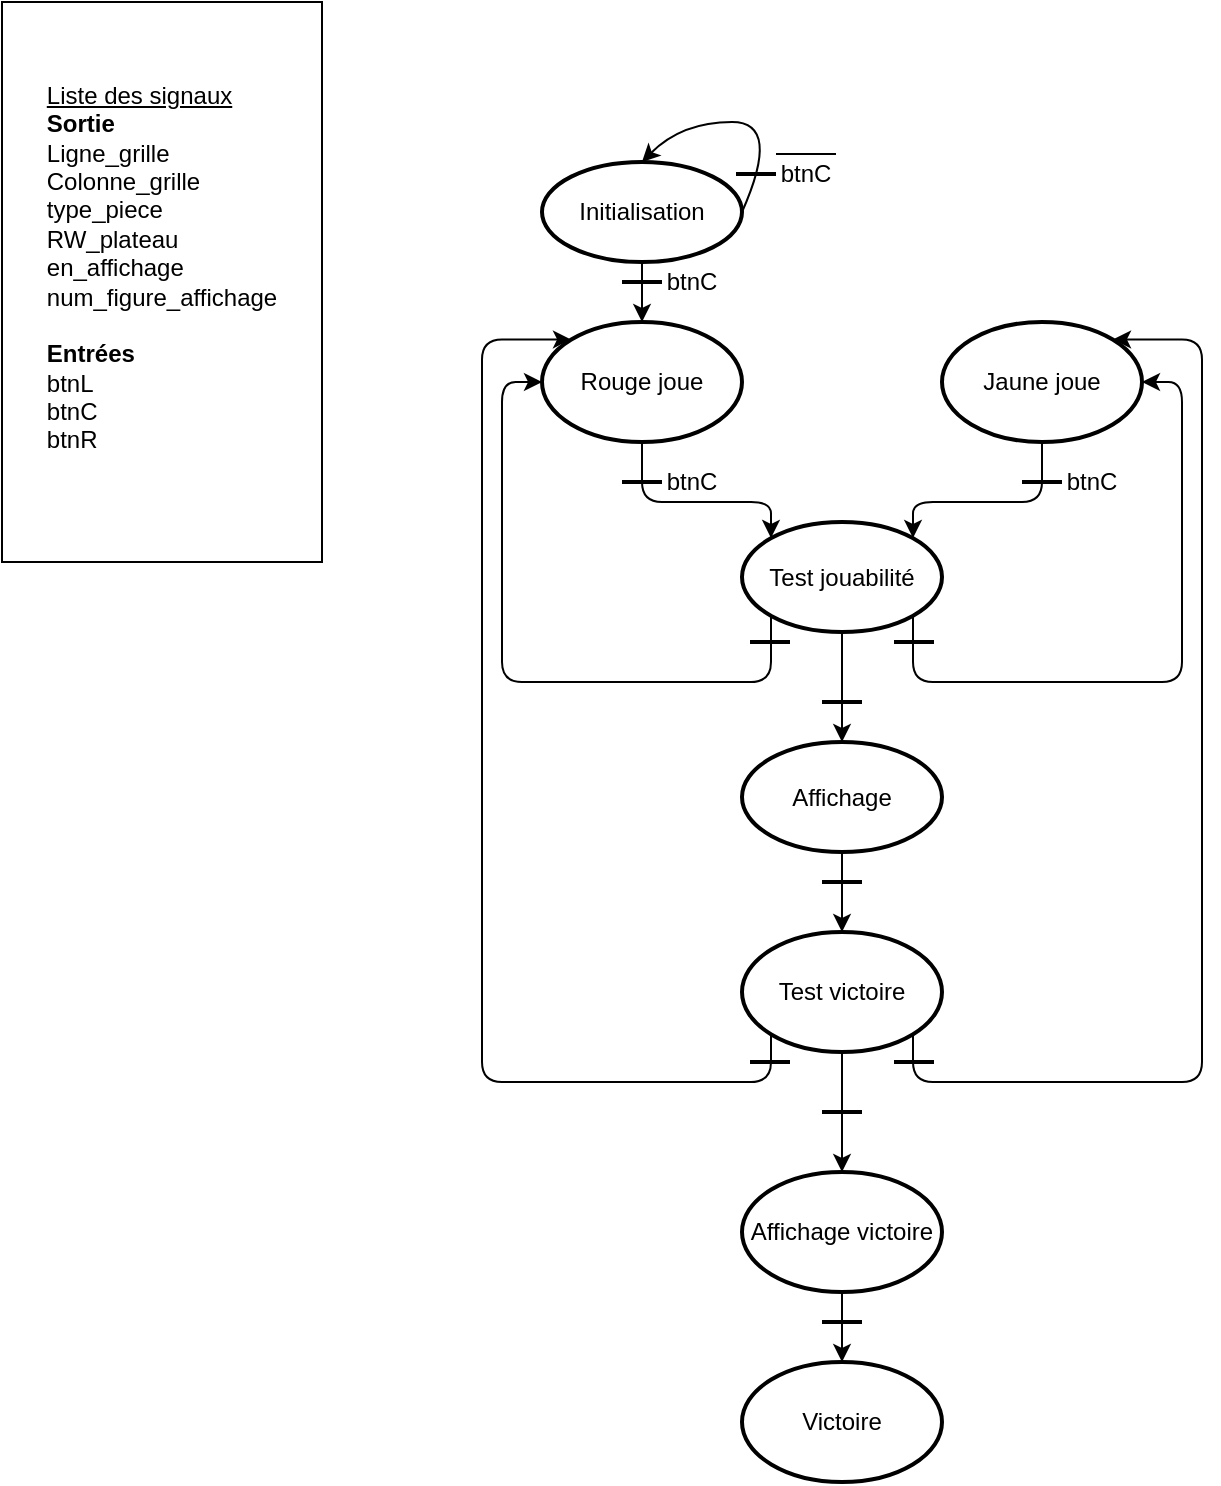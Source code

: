<mxfile>
    <diagram id="bEFQcb182ed3f7Ahv94X" name="Page-1">
        <mxGraphModel dx="1374" dy="548" grid="1" gridSize="10" guides="1" tooltips="1" connect="1" arrows="1" fold="1" page="1" pageScale="1" pageWidth="827" pageHeight="1169" math="0" shadow="0">
            <root>
                <mxCell id="0"/>
                <mxCell id="1" parent="0"/>
                <mxCell id="3" value="Initialisation" style="strokeWidth=2;html=1;shape=mxgraph.flowchart.start_2;whiteSpace=wrap;" parent="1" vertex="1">
                    <mxGeometry x="310" y="200" width="100" height="50" as="geometry"/>
                </mxCell>
                <mxCell id="4" value="Rouge joue" style="strokeWidth=2;html=1;shape=mxgraph.flowchart.start_2;whiteSpace=wrap;" parent="1" vertex="1">
                    <mxGeometry x="310" y="280" width="100" height="60" as="geometry"/>
                </mxCell>
                <mxCell id="5" value="" style="curved=1;endArrow=classic;html=1;exitX=1;exitY=0.5;exitDx=0;exitDy=0;exitPerimeter=0;entryX=0.5;entryY=0;entryDx=0;entryDy=0;entryPerimeter=0;" parent="1" source="3" target="3" edge="1">
                    <mxGeometry width="50" height="50" relative="1" as="geometry">
                        <mxPoint x="450" y="290" as="sourcePoint"/>
                        <mxPoint x="500" y="240" as="targetPoint"/>
                        <Array as="points">
                            <mxPoint x="430" y="180"/>
                            <mxPoint x="380" y="180"/>
                        </Array>
                    </mxGeometry>
                </mxCell>
                <mxCell id="QCsVu8LkWjsdcoAXNAV4-6" value="Test victoire" style="strokeWidth=2;html=1;shape=mxgraph.flowchart.start_2;whiteSpace=wrap;" parent="1" vertex="1">
                    <mxGeometry x="410" y="585" width="100" height="60" as="geometry"/>
                </mxCell>
                <mxCell id="QCsVu8LkWjsdcoAXNAV4-7" value="Jaune joue" style="strokeWidth=2;html=1;shape=mxgraph.flowchart.start_2;whiteSpace=wrap;" parent="1" vertex="1">
                    <mxGeometry x="510" y="280" width="100" height="60" as="geometry"/>
                </mxCell>
                <mxCell id="QCsVu8LkWjsdcoAXNAV4-10" value="" style="edgeStyle=segmentEdgeStyle;endArrow=classic;html=1;entryX=0.145;entryY=0.145;entryDx=0;entryDy=0;entryPerimeter=0;exitX=0.145;exitY=0.855;exitDx=0;exitDy=0;exitPerimeter=0;" parent="1" source="QCsVu8LkWjsdcoAXNAV4-6" target="4" edge="1">
                    <mxGeometry width="50" height="50" relative="1" as="geometry">
                        <mxPoint x="310" y="590" as="sourcePoint"/>
                        <mxPoint x="440" y="390" as="targetPoint"/>
                        <Array as="points">
                            <mxPoint x="425" y="660"/>
                            <mxPoint x="280" y="660"/>
                            <mxPoint x="280" y="289"/>
                        </Array>
                    </mxGeometry>
                </mxCell>
                <mxCell id="QCsVu8LkWjsdcoAXNAV4-11" value="" style="edgeStyle=segmentEdgeStyle;endArrow=classic;html=1;entryX=0.855;entryY=0.145;entryDx=0;entryDy=0;entryPerimeter=0;exitX=0.855;exitY=0.855;exitDx=0;exitDy=0;exitPerimeter=0;" parent="1" source="QCsVu8LkWjsdcoAXNAV4-6" target="QCsVu8LkWjsdcoAXNAV4-7" edge="1">
                    <mxGeometry width="50" height="50" relative="1" as="geometry">
                        <mxPoint x="580" y="590" as="sourcePoint"/>
                        <mxPoint x="320" y="340" as="targetPoint"/>
                        <Array as="points">
                            <mxPoint x="495" y="660"/>
                            <mxPoint x="640" y="660"/>
                            <mxPoint x="640" y="289"/>
                        </Array>
                    </mxGeometry>
                </mxCell>
                <mxCell id="QCsVu8LkWjsdcoAXNAV4-12" value="" style="edgeStyle=segmentEdgeStyle;endArrow=classic;html=1;exitX=0.5;exitY=1;exitDx=0;exitDy=0;exitPerimeter=0;entryX=0.5;entryY=0;entryDx=0;entryDy=0;entryPerimeter=0;" parent="1" source="QCsVu8LkWjsdcoAXNAV4-6" target="QCsVu8LkWjsdcoAXNAV4-13" edge="1">
                    <mxGeometry width="50" height="50" relative="1" as="geometry">
                        <mxPoint x="390" y="585" as="sourcePoint"/>
                        <mxPoint x="440" y="535" as="targetPoint"/>
                    </mxGeometry>
                </mxCell>
                <mxCell id="QCsVu8LkWjsdcoAXNAV4-36" value="" style="edgeStyle=orthogonalEdgeStyle;rounded=0;orthogonalLoop=1;jettySize=auto;html=1;" parent="1" source="QCsVu8LkWjsdcoAXNAV4-13" target="QCsVu8LkWjsdcoAXNAV4-35" edge="1">
                    <mxGeometry relative="1" as="geometry"/>
                </mxCell>
                <mxCell id="QCsVu8LkWjsdcoAXNAV4-13" value="Affichage victoire" style="strokeWidth=2;html=1;shape=mxgraph.flowchart.start_2;whiteSpace=wrap;" parent="1" vertex="1">
                    <mxGeometry x="410" y="705" width="100" height="60" as="geometry"/>
                </mxCell>
                <mxCell id="QCsVu8LkWjsdcoAXNAV4-16" value="" style="line;strokeWidth=2;html=1;" parent="1" vertex="1">
                    <mxGeometry x="407" y="201" width="20" height="10" as="geometry"/>
                </mxCell>
                <mxCell id="QCsVu8LkWjsdcoAXNAV4-17" value="btnC" style="text;html=1;strokeColor=none;fillColor=none;align=center;verticalAlign=middle;whiteSpace=wrap;rounded=0;" parent="1" vertex="1">
                    <mxGeometry x="427" y="196" width="30" height="20" as="geometry"/>
                </mxCell>
                <mxCell id="QCsVu8LkWjsdcoAXNAV4-18" value="" style="endArrow=none;html=1;" parent="1" edge="1">
                    <mxGeometry width="50" height="50" relative="1" as="geometry">
                        <mxPoint x="427" y="196" as="sourcePoint"/>
                        <mxPoint x="457" y="196" as="targetPoint"/>
                    </mxGeometry>
                </mxCell>
                <mxCell id="QCsVu8LkWjsdcoAXNAV4-19" value="" style="line;strokeWidth=2;html=1;" parent="1" vertex="1">
                    <mxGeometry x="350" y="255" width="20" height="10" as="geometry"/>
                </mxCell>
                <mxCell id="QCsVu8LkWjsdcoAXNAV4-20" value="btnC" style="text;html=1;strokeColor=none;fillColor=none;align=center;verticalAlign=middle;whiteSpace=wrap;rounded=0;" parent="1" vertex="1">
                    <mxGeometry x="370" y="250" width="30" height="20" as="geometry"/>
                </mxCell>
                <mxCell id="QCsVu8LkWjsdcoAXNAV4-22" value="" style="line;strokeWidth=2;html=1;" parent="1" vertex="1">
                    <mxGeometry x="350" y="355" width="20" height="10" as="geometry"/>
                </mxCell>
                <mxCell id="QCsVu8LkWjsdcoAXNAV4-23" value="btnC" style="text;html=1;strokeColor=none;fillColor=none;align=center;verticalAlign=middle;whiteSpace=wrap;rounded=0;" parent="1" vertex="1">
                    <mxGeometry x="370" y="350" width="30" height="20" as="geometry"/>
                </mxCell>
                <mxCell id="QCsVu8LkWjsdcoAXNAV4-24" value="" style="line;strokeWidth=2;html=1;" parent="1" vertex="1">
                    <mxGeometry x="550" y="355" width="20" height="10" as="geometry"/>
                </mxCell>
                <mxCell id="QCsVu8LkWjsdcoAXNAV4-25" value="btnC" style="text;html=1;strokeColor=none;fillColor=none;align=center;verticalAlign=middle;whiteSpace=wrap;rounded=0;" parent="1" vertex="1">
                    <mxGeometry x="570" y="350" width="30" height="20" as="geometry"/>
                </mxCell>
                <mxCell id="QCsVu8LkWjsdcoAXNAV4-33" value="" style="edgeStyle=orthogonalEdgeStyle;rounded=0;orthogonalLoop=1;jettySize=auto;html=1;" parent="1" source="QCsVu8LkWjsdcoAXNAV4-26" target="QCsVu8LkWjsdcoAXNAV4-32" edge="1">
                    <mxGeometry relative="1" as="geometry"/>
                </mxCell>
                <mxCell id="QCsVu8LkWjsdcoAXNAV4-26" value="Test jouabilité" style="strokeWidth=2;html=1;shape=mxgraph.flowchart.start_2;whiteSpace=wrap;" parent="1" vertex="1">
                    <mxGeometry x="410" y="380" width="100" height="55" as="geometry"/>
                </mxCell>
                <mxCell id="QCsVu8LkWjsdcoAXNAV4-27" value="" style="edgeStyle=segmentEdgeStyle;endArrow=classic;html=1;exitX=0.5;exitY=1;exitDx=0;exitDy=0;exitPerimeter=0;entryX=0.145;entryY=0.145;entryDx=0;entryDy=0;entryPerimeter=0;" parent="1" source="4" target="QCsVu8LkWjsdcoAXNAV4-26" edge="1">
                    <mxGeometry width="50" height="50" relative="1" as="geometry">
                        <mxPoint x="320" y="460" as="sourcePoint"/>
                        <mxPoint x="370" y="410" as="targetPoint"/>
                        <Array as="points">
                            <mxPoint x="360" y="370"/>
                            <mxPoint x="425" y="370"/>
                        </Array>
                    </mxGeometry>
                </mxCell>
                <mxCell id="QCsVu8LkWjsdcoAXNAV4-28" value="" style="edgeStyle=segmentEdgeStyle;endArrow=classic;html=1;exitX=0.5;exitY=1;exitDx=0;exitDy=0;exitPerimeter=0;entryX=0.855;entryY=0.145;entryDx=0;entryDy=0;entryPerimeter=0;" parent="1" source="QCsVu8LkWjsdcoAXNAV4-7" target="QCsVu8LkWjsdcoAXNAV4-26" edge="1">
                    <mxGeometry width="50" height="50" relative="1" as="geometry">
                        <mxPoint x="370" y="390.0" as="sourcePoint"/>
                        <mxPoint x="420" y="465.0" as="targetPoint"/>
                        <Array as="points">
                            <mxPoint x="560" y="370"/>
                            <mxPoint x="496" y="370"/>
                        </Array>
                    </mxGeometry>
                </mxCell>
                <mxCell id="QCsVu8LkWjsdcoAXNAV4-30" value="" style="edgeStyle=segmentEdgeStyle;endArrow=classic;html=1;exitX=0.145;exitY=0.855;exitDx=0;exitDy=0;exitPerimeter=0;entryX=0;entryY=0.5;entryDx=0;entryDy=0;entryPerimeter=0;" parent="1" source="QCsVu8LkWjsdcoAXNAV4-26" target="4" edge="1">
                    <mxGeometry width="50" height="50" relative="1" as="geometry">
                        <mxPoint x="420" y="600" as="sourcePoint"/>
                        <mxPoint x="334.5" y="304.5" as="targetPoint"/>
                        <Array as="points">
                            <mxPoint x="425" y="460"/>
                            <mxPoint x="290" y="460"/>
                            <mxPoint x="290" y="310"/>
                        </Array>
                    </mxGeometry>
                </mxCell>
                <mxCell id="QCsVu8LkWjsdcoAXNAV4-31" value="" style="edgeStyle=segmentEdgeStyle;endArrow=classic;html=1;entryX=1;entryY=0.5;entryDx=0;entryDy=0;entryPerimeter=0;exitX=0.855;exitY=0.855;exitDx=0;exitDy=0;exitPerimeter=0;" parent="1" source="QCsVu8LkWjsdcoAXNAV4-26" target="QCsVu8LkWjsdcoAXNAV4-7" edge="1">
                    <mxGeometry width="50" height="50" relative="1" as="geometry">
                        <mxPoint x="496" y="510" as="sourcePoint"/>
                        <mxPoint x="320" y="340" as="targetPoint"/>
                        <Array as="points">
                            <mxPoint x="496" y="460"/>
                            <mxPoint x="630" y="460"/>
                            <mxPoint x="630" y="310"/>
                        </Array>
                    </mxGeometry>
                </mxCell>
                <mxCell id="QCsVu8LkWjsdcoAXNAV4-34" value="" style="edgeStyle=orthogonalEdgeStyle;rounded=0;orthogonalLoop=1;jettySize=auto;html=1;" parent="1" source="QCsVu8LkWjsdcoAXNAV4-32" target="QCsVu8LkWjsdcoAXNAV4-6" edge="1">
                    <mxGeometry relative="1" as="geometry"/>
                </mxCell>
                <mxCell id="QCsVu8LkWjsdcoAXNAV4-32" value="Affichage" style="strokeWidth=2;html=1;shape=mxgraph.flowchart.start_2;whiteSpace=wrap;" parent="1" vertex="1">
                    <mxGeometry x="410" y="490" width="100" height="55" as="geometry"/>
                </mxCell>
                <mxCell id="QCsVu8LkWjsdcoAXNAV4-35" value="Victoire" style="strokeWidth=2;html=1;shape=mxgraph.flowchart.start_2;whiteSpace=wrap;" parent="1" vertex="1">
                    <mxGeometry x="410" y="800" width="100" height="60" as="geometry"/>
                </mxCell>
                <mxCell id="QCsVu8LkWjsdcoAXNAV4-39" value="" style="edgeStyle=segmentEdgeStyle;endArrow=classic;html=1;exitX=0.5;exitY=1;exitDx=0;exitDy=0;exitPerimeter=0;" parent="1" source="3" target="4" edge="1">
                    <mxGeometry width="50" height="50" relative="1" as="geometry">
                        <mxPoint x="480" y="270" as="sourcePoint"/>
                        <mxPoint x="530" y="220" as="targetPoint"/>
                        <Array as="points">
                            <mxPoint x="360" y="250"/>
                            <mxPoint x="360" y="250"/>
                        </Array>
                    </mxGeometry>
                </mxCell>
                <mxCell id="QCsVu8LkWjsdcoAXNAV4-40" value="" style="line;strokeWidth=2;html=1;" parent="1" vertex="1">
                    <mxGeometry x="350" y="255" width="20" height="10" as="geometry"/>
                </mxCell>
                <mxCell id="Lglk77GGeg5Cw8dsw8CS-5" value="" style="line;strokeWidth=2;html=1;" parent="1" vertex="1">
                    <mxGeometry x="414" y="435" width="20" height="10" as="geometry"/>
                </mxCell>
                <mxCell id="Lglk77GGeg5Cw8dsw8CS-6" value="" style="line;strokeWidth=2;html=1;" parent="1" vertex="1">
                    <mxGeometry x="486" y="435" width="20" height="10" as="geometry"/>
                </mxCell>
                <mxCell id="Lglk77GGeg5Cw8dsw8CS-8" value="" style="line;strokeWidth=2;html=1;" parent="1" vertex="1">
                    <mxGeometry x="450" y="465" width="20" height="10" as="geometry"/>
                </mxCell>
                <mxCell id="Lglk77GGeg5Cw8dsw8CS-9" value="" style="line;strokeWidth=2;html=1;" vertex="1" parent="1">
                    <mxGeometry x="450" y="555" width="20" height="10" as="geometry"/>
                </mxCell>
                <mxCell id="Lglk77GGeg5Cw8dsw8CS-10" value="" style="line;strokeWidth=2;html=1;" vertex="1" parent="1">
                    <mxGeometry x="414" y="645" width="20" height="10" as="geometry"/>
                </mxCell>
                <mxCell id="Lglk77GGeg5Cw8dsw8CS-11" value="" style="line;strokeWidth=2;html=1;" vertex="1" parent="1">
                    <mxGeometry x="486" y="645" width="20" height="10" as="geometry"/>
                </mxCell>
                <mxCell id="Lglk77GGeg5Cw8dsw8CS-12" value="" style="line;strokeWidth=2;html=1;" vertex="1" parent="1">
                    <mxGeometry x="450" y="670" width="20" height="10" as="geometry"/>
                </mxCell>
                <mxCell id="Lglk77GGeg5Cw8dsw8CS-13" value="" style="line;strokeWidth=2;html=1;" vertex="1" parent="1">
                    <mxGeometry x="450" y="775" width="20" height="10" as="geometry"/>
                </mxCell>
                <mxCell id="Lglk77GGeg5Cw8dsw8CS-14" value="&lt;div style=&quot;text-align: left&quot;&gt;&lt;u&gt;Liste des signaux&lt;/u&gt;&lt;/div&gt;&lt;b&gt;&lt;div style=&quot;text-align: left&quot;&gt;&lt;b&gt;Sortie&lt;/b&gt;&lt;/div&gt;&lt;/b&gt;&lt;div style=&quot;text-align: left&quot;&gt;&lt;span&gt;Ligne_grille&lt;/span&gt;&lt;/div&gt;&lt;div style=&quot;text-align: left&quot;&gt;&lt;span&gt;Colonne_grille&lt;/span&gt;&lt;/div&gt;&lt;div style=&quot;text-align: left&quot;&gt;&lt;span&gt;type_piece&lt;/span&gt;&lt;/div&gt;&lt;div style=&quot;text-align: left&quot;&gt;&lt;span&gt;RW_plateau&lt;/span&gt;&lt;/div&gt;&lt;div style=&quot;text-align: left&quot;&gt;&lt;span&gt;en_affichage&lt;/span&gt;&lt;/div&gt;&lt;div style=&quot;text-align: left&quot;&gt;&lt;span&gt;num_figure_affichage&lt;/span&gt;&lt;/div&gt;&lt;div style=&quot;text-align: left&quot;&gt;&lt;span&gt;&lt;br&gt;&lt;/span&gt;&lt;/div&gt;&lt;div style=&quot;text-align: left&quot;&gt;&lt;b&gt;Entrées&lt;/b&gt;&lt;/div&gt;&lt;div style=&quot;text-align: left&quot;&gt;btnL&lt;/div&gt;&lt;div style=&quot;text-align: left&quot;&gt;btnC&lt;/div&gt;&lt;div style=&quot;text-align: left&quot;&gt;btnR&lt;/div&gt;&lt;div style=&quot;text-align: left&quot;&gt;&lt;br&gt;&lt;/div&gt;" style="rounded=0;whiteSpace=wrap;html=1;" vertex="1" parent="1">
                    <mxGeometry x="40" y="120" width="160" height="280" as="geometry"/>
                </mxCell>
            </root>
        </mxGraphModel>
    </diagram>
</mxfile>